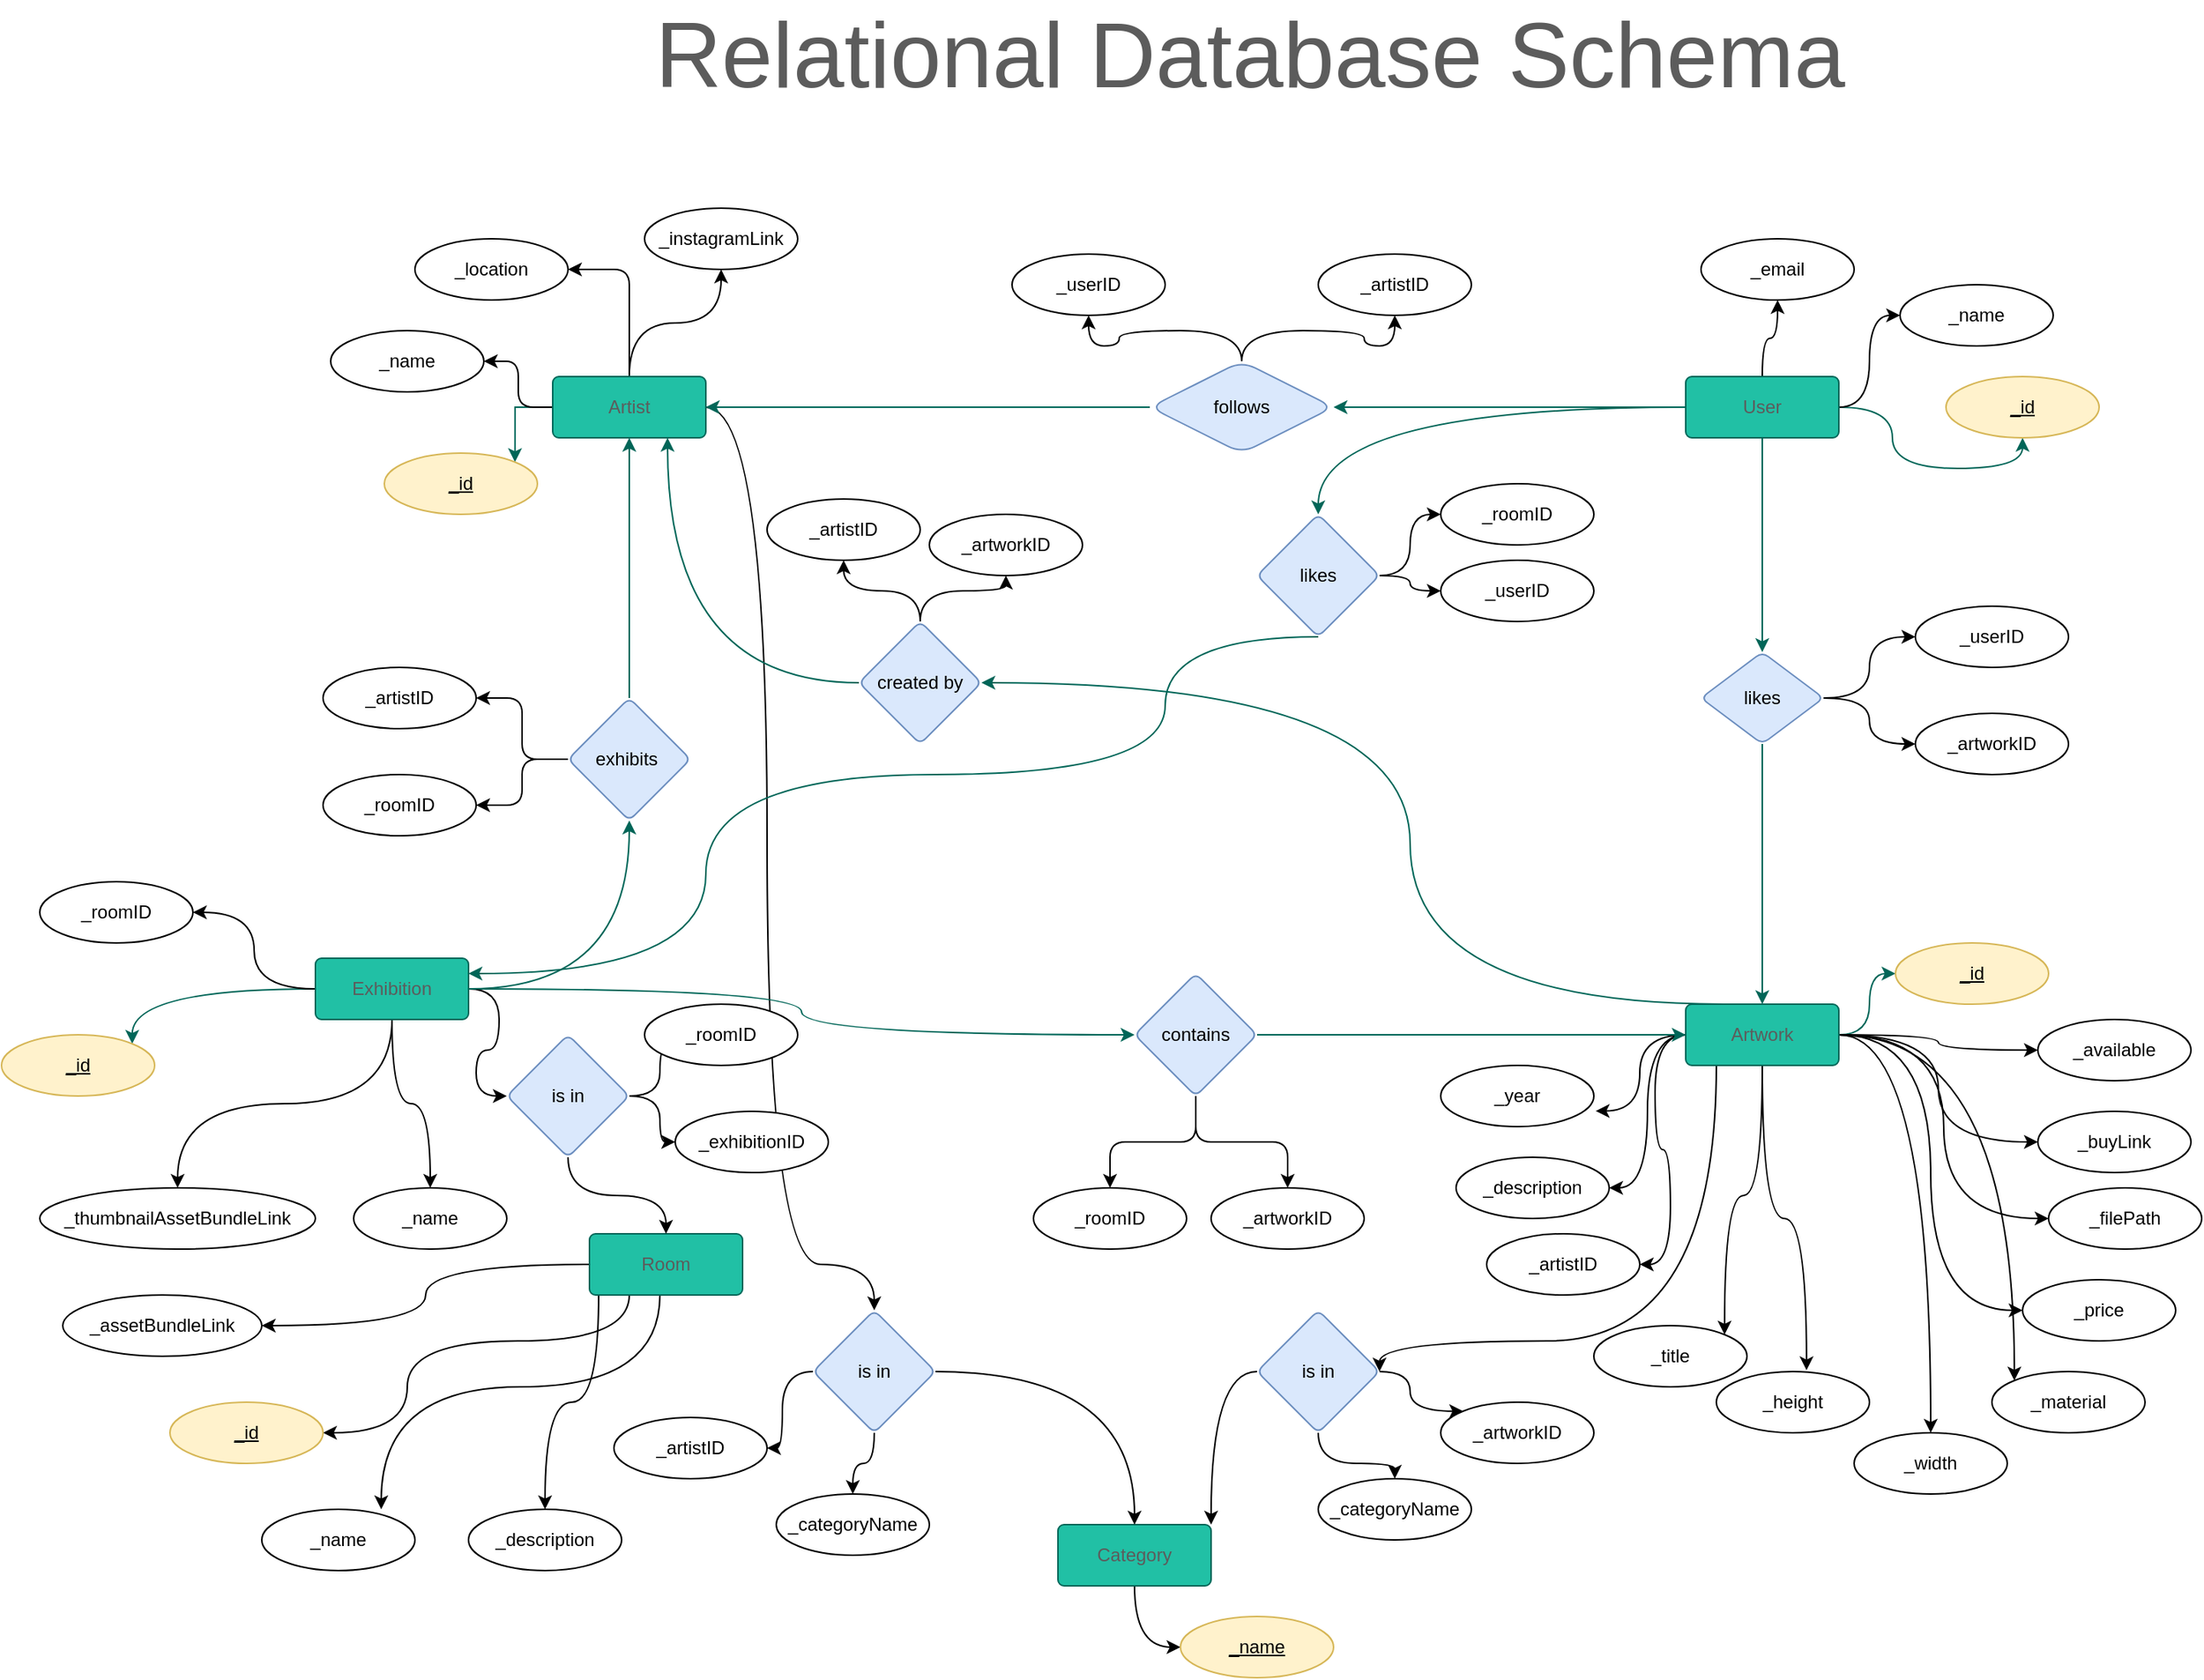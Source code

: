 <mxfile>
    <diagram id="xxzRLb5mg9t_sV7OU6Mw" name="Page-1">
        <mxGraphModel dx="2297" dy="1419" grid="1" gridSize="10" guides="1" tooltips="1" connect="1" arrows="1" fold="1" page="1" pageScale="1" pageWidth="827" pageHeight="1169" math="0" shadow="0">
            <root>
                <mxCell id="0"/>
                <mxCell id="1" parent="0"/>
                <mxCell id="10" style="edgeStyle=orthogonalEdgeStyle;rounded=0;orthogonalLoop=1;jettySize=auto;html=1;entryX=1;entryY=0;entryDx=0;entryDy=0;strokeColor=#006658;fontColor=#5C5C5C;" parent="1" source="2" target="6" edge="1">
                    <mxGeometry relative="1" as="geometry"/>
                </mxCell>
                <mxCell id="25" value="" style="edgeStyle=orthogonalEdgeStyle;curved=1;orthogonalLoop=1;jettySize=auto;html=1;strokeColor=#006658;fontColor=#5C5C5C;" parent="1" source="24" target="2" edge="1">
                    <mxGeometry relative="1" as="geometry"/>
                </mxCell>
                <mxCell id="52" style="edgeStyle=orthogonalEdgeStyle;rounded=1;orthogonalLoop=1;jettySize=auto;html=1;entryX=1;entryY=0.5;entryDx=0;entryDy=0;" parent="1" source="2" target="39" edge="1">
                    <mxGeometry relative="1" as="geometry"/>
                </mxCell>
                <mxCell id="53" style="edgeStyle=orthogonalEdgeStyle;rounded=1;orthogonalLoop=1;jettySize=auto;html=1;" parent="1" source="2" target="38" edge="1">
                    <mxGeometry relative="1" as="geometry"/>
                </mxCell>
                <mxCell id="102" style="edgeStyle=orthogonalEdgeStyle;curved=1;orthogonalLoop=1;jettySize=auto;html=1;entryX=0.5;entryY=1;entryDx=0;entryDy=0;" parent="1" source="2" target="101" edge="1">
                    <mxGeometry relative="1" as="geometry"/>
                </mxCell>
                <mxCell id="118" style="edgeStyle=orthogonalEdgeStyle;curved=1;orthogonalLoop=1;jettySize=auto;html=1;entryX=0.5;entryY=0;entryDx=0;entryDy=0;" parent="1" source="2" target="113" edge="1">
                    <mxGeometry relative="1" as="geometry">
                        <Array as="points">
                            <mxPoint x="530" y="320"/>
                            <mxPoint x="530" y="880"/>
                            <mxPoint x="600" y="880"/>
                        </Array>
                    </mxGeometry>
                </mxCell>
                <mxCell id="2" value="Artist" style="rounded=1;arcSize=10;whiteSpace=wrap;html=1;align=center;fillColor=#21C0A5;strokeColor=#006658;fontColor=#5C5C5C;" parent="1" vertex="1">
                    <mxGeometry x="390" y="300" width="100" height="40" as="geometry"/>
                </mxCell>
                <mxCell id="13" style="edgeStyle=orthogonalEdgeStyle;orthogonalLoop=1;jettySize=auto;html=1;entryX=0;entryY=0.5;entryDx=0;entryDy=0;strokeColor=#006658;fontColor=#5C5C5C;curved=1;" parent="1" source="3" target="8" edge="1">
                    <mxGeometry relative="1" as="geometry"/>
                </mxCell>
                <mxCell id="71" style="edgeStyle=orthogonalEdgeStyle;orthogonalLoop=1;jettySize=auto;html=1;entryX=1.012;entryY=0.744;entryDx=0;entryDy=0;entryPerimeter=0;curved=1;" parent="1" source="3" target="62" edge="1">
                    <mxGeometry relative="1" as="geometry"/>
                </mxCell>
                <mxCell id="72" style="edgeStyle=orthogonalEdgeStyle;orthogonalLoop=1;jettySize=auto;html=1;entryX=1;entryY=0.5;entryDx=0;entryDy=0;curved=1;" parent="1" source="3" target="61" edge="1">
                    <mxGeometry relative="1" as="geometry"/>
                </mxCell>
                <mxCell id="73" style="edgeStyle=orthogonalEdgeStyle;orthogonalLoop=1;jettySize=auto;html=1;entryX=1;entryY=0.5;entryDx=0;entryDy=0;curved=1;" parent="1" source="3" target="43" edge="1">
                    <mxGeometry relative="1" as="geometry"/>
                </mxCell>
                <mxCell id="74" style="edgeStyle=orthogonalEdgeStyle;orthogonalLoop=1;jettySize=auto;html=1;entryX=1;entryY=0;entryDx=0;entryDy=0;curved=1;" parent="1" source="3" target="42" edge="1">
                    <mxGeometry relative="1" as="geometry"/>
                </mxCell>
                <mxCell id="75" style="edgeStyle=orthogonalEdgeStyle;orthogonalLoop=1;jettySize=auto;html=1;entryX=0.589;entryY=-0.021;entryDx=0;entryDy=0;entryPerimeter=0;curved=1;" parent="1" source="3" target="67" edge="1">
                    <mxGeometry relative="1" as="geometry"/>
                </mxCell>
                <mxCell id="76" style="edgeStyle=orthogonalEdgeStyle;orthogonalLoop=1;jettySize=auto;html=1;entryX=0.5;entryY=0;entryDx=0;entryDy=0;curved=1;" parent="1" source="3" target="69" edge="1">
                    <mxGeometry relative="1" as="geometry"/>
                </mxCell>
                <mxCell id="77" style="edgeStyle=orthogonalEdgeStyle;orthogonalLoop=1;jettySize=auto;html=1;entryX=0;entryY=0;entryDx=0;entryDy=0;curved=1;" parent="1" source="3" target="70" edge="1">
                    <mxGeometry relative="1" as="geometry">
                        <mxPoint x="1250" y="850" as="targetPoint"/>
                    </mxGeometry>
                </mxCell>
                <mxCell id="78" style="edgeStyle=orthogonalEdgeStyle;orthogonalLoop=1;jettySize=auto;html=1;entryX=0;entryY=0.5;entryDx=0;entryDy=0;curved=1;" parent="1" source="3" target="68" edge="1">
                    <mxGeometry relative="1" as="geometry"/>
                </mxCell>
                <mxCell id="79" style="edgeStyle=orthogonalEdgeStyle;orthogonalLoop=1;jettySize=auto;html=1;entryX=0;entryY=0.5;entryDx=0;entryDy=0;curved=1;" parent="1" source="3" target="63" edge="1">
                    <mxGeometry relative="1" as="geometry"/>
                </mxCell>
                <mxCell id="80" style="edgeStyle=orthogonalEdgeStyle;orthogonalLoop=1;jettySize=auto;html=1;entryX=0;entryY=0.5;entryDx=0;entryDy=0;curved=1;" parent="1" source="3" target="65" edge="1">
                    <mxGeometry relative="1" as="geometry"/>
                </mxCell>
                <mxCell id="81" style="edgeStyle=orthogonalEdgeStyle;orthogonalLoop=1;jettySize=auto;html=1;entryX=0;entryY=0.5;entryDx=0;entryDy=0;curved=1;" parent="1" source="3" target="66" edge="1">
                    <mxGeometry relative="1" as="geometry"/>
                </mxCell>
                <mxCell id="107" style="edgeStyle=orthogonalEdgeStyle;curved=1;orthogonalLoop=1;jettySize=auto;html=1;entryX=1;entryY=0.5;entryDx=0;entryDy=0;" parent="1" source="3" target="106" edge="1">
                    <mxGeometry relative="1" as="geometry">
                        <Array as="points">
                            <mxPoint x="1150" y="930"/>
                        </Array>
                    </mxGeometry>
                </mxCell>
                <mxCell id="3" value="Artwork" style="rounded=1;arcSize=10;whiteSpace=wrap;html=1;align=center;fillColor=#21C0A5;strokeColor=#006658;fontColor=#5C5C5C;" parent="1" vertex="1">
                    <mxGeometry x="1130" y="710" width="100" height="40" as="geometry"/>
                </mxCell>
                <mxCell id="11" style="edgeStyle=orthogonalEdgeStyle;orthogonalLoop=1;jettySize=auto;html=1;entryX=1;entryY=0;entryDx=0;entryDy=0;strokeColor=#006658;fontColor=#5C5C5C;curved=1;" parent="1" source="4" target="7" edge="1">
                    <mxGeometry relative="1" as="geometry"/>
                </mxCell>
                <mxCell id="28" value="" style="edgeStyle=orthogonalEdgeStyle;curved=1;orthogonalLoop=1;jettySize=auto;html=1;strokeColor=#006658;fontColor=#5C5C5C;" parent="1" source="4" target="27" edge="1">
                    <mxGeometry relative="1" as="geometry"/>
                </mxCell>
                <mxCell id="54" style="edgeStyle=orthogonalEdgeStyle;orthogonalLoop=1;jettySize=auto;html=1;curved=1;" parent="1" source="4" target="50" edge="1">
                    <mxGeometry relative="1" as="geometry"/>
                </mxCell>
                <mxCell id="55" style="edgeStyle=orthogonalEdgeStyle;orthogonalLoop=1;jettySize=auto;html=1;entryX=0.5;entryY=0;entryDx=0;entryDy=0;curved=1;" parent="1" source="4" target="49" edge="1">
                    <mxGeometry relative="1" as="geometry"/>
                </mxCell>
                <mxCell id="56" style="edgeStyle=orthogonalEdgeStyle;orthogonalLoop=1;jettySize=auto;html=1;entryX=1;entryY=0.5;entryDx=0;entryDy=0;curved=1;" parent="1" source="4" target="51" edge="1">
                    <mxGeometry relative="1" as="geometry"/>
                </mxCell>
                <mxCell id="130" style="edgeStyle=orthogonalEdgeStyle;curved=1;orthogonalLoop=1;jettySize=auto;html=1;entryX=0;entryY=0.5;entryDx=0;entryDy=0;" edge="1" parent="1" source="4" target="129">
                    <mxGeometry relative="1" as="geometry"/>
                </mxCell>
                <mxCell id="4" value="Exhibition" style="rounded=1;arcSize=10;whiteSpace=wrap;html=1;align=center;fillColor=#21C0A5;strokeColor=#006658;fontColor=#5C5C5C;" parent="1" vertex="1">
                    <mxGeometry x="235" y="680" width="100" height="40" as="geometry"/>
                </mxCell>
                <mxCell id="14" style="edgeStyle=orthogonalEdgeStyle;orthogonalLoop=1;jettySize=auto;html=1;entryX=0.5;entryY=1;entryDx=0;entryDy=0;strokeColor=#006658;fontColor=#5C5C5C;curved=1;" parent="1" source="5" target="9" edge="1">
                    <mxGeometry relative="1" as="geometry"/>
                </mxCell>
                <mxCell id="16" style="edgeStyle=orthogonalEdgeStyle;rounded=0;orthogonalLoop=1;jettySize=auto;html=1;entryX=1;entryY=0.5;entryDx=0;entryDy=0;strokeColor=#006658;fontColor=#5C5C5C;" parent="1" source="5" target="15" edge="1">
                    <mxGeometry relative="1" as="geometry"/>
                </mxCell>
                <mxCell id="19" value="" style="edgeStyle=orthogonalEdgeStyle;rounded=0;orthogonalLoop=1;jettySize=auto;html=1;strokeColor=#006658;fontColor=#5C5C5C;" parent="1" source="5" target="18" edge="1">
                    <mxGeometry relative="1" as="geometry"/>
                </mxCell>
                <mxCell id="32" value="" style="edgeStyle=orthogonalEdgeStyle;curved=1;orthogonalLoop=1;jettySize=auto;html=1;strokeColor=#006658;fontColor=#5C5C5C;" parent="1" source="5" target="31" edge="1">
                    <mxGeometry relative="1" as="geometry"/>
                </mxCell>
                <mxCell id="99" style="edgeStyle=orthogonalEdgeStyle;curved=1;orthogonalLoop=1;jettySize=auto;html=1;entryX=0.5;entryY=1;entryDx=0;entryDy=0;" parent="1" source="5" target="97" edge="1">
                    <mxGeometry relative="1" as="geometry"/>
                </mxCell>
                <mxCell id="100" style="edgeStyle=orthogonalEdgeStyle;curved=1;orthogonalLoop=1;jettySize=auto;html=1;entryX=0;entryY=0.5;entryDx=0;entryDy=0;" parent="1" source="5" target="98" edge="1">
                    <mxGeometry relative="1" as="geometry"/>
                </mxCell>
                <mxCell id="5" value="User" style="rounded=1;arcSize=10;whiteSpace=wrap;html=1;align=center;fillColor=#21C0A5;strokeColor=#006658;fontColor=#5C5C5C;" parent="1" vertex="1">
                    <mxGeometry x="1130" y="300" width="100" height="40" as="geometry"/>
                </mxCell>
                <mxCell id="6" value="_id" style="ellipse;whiteSpace=wrap;html=1;align=center;fontStyle=4;fillColor=#fff2cc;strokeColor=#d6b656;" parent="1" vertex="1">
                    <mxGeometry x="280" y="350" width="100" height="40" as="geometry"/>
                </mxCell>
                <mxCell id="7" value="_id" style="ellipse;whiteSpace=wrap;html=1;align=center;fontStyle=4;fillColor=#fff2cc;strokeColor=#d6b656;" parent="1" vertex="1">
                    <mxGeometry x="30" y="730" width="100" height="40" as="geometry"/>
                </mxCell>
                <mxCell id="8" value="_id" style="ellipse;whiteSpace=wrap;html=1;align=center;fontStyle=4;fillColor=#fff2cc;strokeColor=#d6b656;" parent="1" vertex="1">
                    <mxGeometry x="1267" y="670" width="100" height="40" as="geometry"/>
                </mxCell>
                <mxCell id="9" value="_id" style="ellipse;whiteSpace=wrap;html=1;align=center;fontStyle=4;fillColor=#fff2cc;strokeColor=#d6b656;" parent="1" vertex="1">
                    <mxGeometry x="1300" y="300" width="100" height="40" as="geometry"/>
                </mxCell>
                <mxCell id="17" style="edgeStyle=orthogonalEdgeStyle;rounded=0;orthogonalLoop=1;jettySize=auto;html=1;entryX=1;entryY=0.5;entryDx=0;entryDy=0;strokeColor=#006658;fontColor=#5C5C5C;" parent="1" source="15" target="2" edge="1">
                    <mxGeometry relative="1" as="geometry"/>
                </mxCell>
                <mxCell id="86" style="edgeStyle=orthogonalEdgeStyle;curved=1;orthogonalLoop=1;jettySize=auto;html=1;entryX=0.5;entryY=1;entryDx=0;entryDy=0;" parent="1" source="15" target="84" edge="1">
                    <mxGeometry relative="1" as="geometry"/>
                </mxCell>
                <mxCell id="87" style="edgeStyle=orthogonalEdgeStyle;curved=1;orthogonalLoop=1;jettySize=auto;html=1;entryX=0.5;entryY=1;entryDx=0;entryDy=0;" parent="1" source="15" target="85" edge="1">
                    <mxGeometry relative="1" as="geometry"/>
                </mxCell>
                <mxCell id="15" value="follows" style="shape=rhombus;perimeter=rhombusPerimeter;whiteSpace=wrap;html=1;align=center;rounded=1;fillColor=#dae8fc;strokeColor=#6c8ebf;" parent="1" vertex="1">
                    <mxGeometry x="780" y="290" width="120" height="60" as="geometry"/>
                </mxCell>
                <mxCell id="20" style="edgeStyle=orthogonalEdgeStyle;rounded=0;orthogonalLoop=1;jettySize=auto;html=1;entryX=0.5;entryY=0;entryDx=0;entryDy=0;strokeColor=#006658;fontColor=#5C5C5C;" parent="1" source="18" target="3" edge="1">
                    <mxGeometry relative="1" as="geometry"/>
                </mxCell>
                <mxCell id="82" style="edgeStyle=orthogonalEdgeStyle;curved=1;orthogonalLoop=1;jettySize=auto;html=1;entryX=0;entryY=0.5;entryDx=0;entryDy=0;" parent="1" source="18" target="45" edge="1">
                    <mxGeometry relative="1" as="geometry"/>
                </mxCell>
                <mxCell id="83" style="edgeStyle=orthogonalEdgeStyle;curved=1;orthogonalLoop=1;jettySize=auto;html=1;entryX=0;entryY=0.5;entryDx=0;entryDy=0;" parent="1" source="18" target="44" edge="1">
                    <mxGeometry relative="1" as="geometry"/>
                </mxCell>
                <mxCell id="18" value="likes" style="rhombus;whiteSpace=wrap;html=1;rounded=1;arcSize=10;fillColor=#dae8fc;strokeColor=#6c8ebf;" parent="1" vertex="1">
                    <mxGeometry x="1140" y="480" width="80" height="60" as="geometry"/>
                </mxCell>
                <mxCell id="23" style="edgeStyle=orthogonalEdgeStyle;orthogonalLoop=1;jettySize=auto;html=1;exitX=0.25;exitY=0;exitDx=0;exitDy=0;strokeColor=#006658;fontColor=#5C5C5C;curved=1;" parent="1" source="3" target="21" edge="1">
                    <mxGeometry relative="1" as="geometry">
                        <Array as="points">
                            <mxPoint x="950" y="710"/>
                            <mxPoint x="950" y="500"/>
                        </Array>
                    </mxGeometry>
                </mxCell>
                <mxCell id="34" style="edgeStyle=orthogonalEdgeStyle;curved=1;sketch=0;orthogonalLoop=1;jettySize=auto;html=1;entryX=0.75;entryY=1;entryDx=0;entryDy=0;shadow=0;strokeColor=#006658;fontColor=#5C5C5C;" parent="1" source="21" target="2" edge="1">
                    <mxGeometry relative="1" as="geometry"/>
                </mxCell>
                <mxCell id="94" style="edgeStyle=orthogonalEdgeStyle;curved=1;orthogonalLoop=1;jettySize=auto;html=1;entryX=0.5;entryY=1;entryDx=0;entryDy=0;" parent="1" source="21" target="92" edge="1">
                    <mxGeometry relative="1" as="geometry"/>
                </mxCell>
                <mxCell id="95" style="edgeStyle=orthogonalEdgeStyle;curved=1;orthogonalLoop=1;jettySize=auto;html=1;entryX=0.5;entryY=1;entryDx=0;entryDy=0;" parent="1" source="21" target="93" edge="1">
                    <mxGeometry relative="1" as="geometry"/>
                </mxCell>
                <mxCell id="21" value="created by" style="rhombus;whiteSpace=wrap;html=1;rounded=1;arcSize=10;fillColor=#dae8fc;strokeColor=#6c8ebf;" parent="1" vertex="1">
                    <mxGeometry x="590" y="460" width="80" height="80" as="geometry"/>
                </mxCell>
                <mxCell id="26" style="edgeStyle=orthogonalEdgeStyle;curved=1;orthogonalLoop=1;jettySize=auto;html=1;strokeColor=#006658;fontColor=#5C5C5C;entryX=0.5;entryY=1;entryDx=0;entryDy=0;" parent="1" source="4" target="24" edge="1">
                    <mxGeometry relative="1" as="geometry">
                        <mxPoint x="440" y="580" as="targetPoint"/>
                    </mxGeometry>
                </mxCell>
                <mxCell id="47" style="edgeStyle=orthogonalEdgeStyle;rounded=1;orthogonalLoop=1;jettySize=auto;html=1;entryX=1;entryY=0.5;entryDx=0;entryDy=0;" parent="1" source="24" target="40" edge="1">
                    <mxGeometry relative="1" as="geometry"/>
                </mxCell>
                <mxCell id="48" style="edgeStyle=orthogonalEdgeStyle;rounded=1;orthogonalLoop=1;jettySize=auto;html=1;entryX=1;entryY=0.5;entryDx=0;entryDy=0;" parent="1" source="24" target="41" edge="1">
                    <mxGeometry relative="1" as="geometry"/>
                </mxCell>
                <mxCell id="24" value="exhibits&amp;nbsp;" style="rhombus;whiteSpace=wrap;html=1;rounded=1;arcSize=10;fillColor=#dae8fc;strokeColor=#6c8ebf;" parent="1" vertex="1">
                    <mxGeometry x="400" y="510" width="80" height="80" as="geometry"/>
                </mxCell>
                <mxCell id="29" style="edgeStyle=orthogonalEdgeStyle;curved=1;orthogonalLoop=1;jettySize=auto;html=1;entryX=0;entryY=0.5;entryDx=0;entryDy=0;strokeColor=#006658;fontColor=#5C5C5C;" parent="1" source="27" target="3" edge="1">
                    <mxGeometry relative="1" as="geometry"/>
                </mxCell>
                <mxCell id="59" style="edgeStyle=orthogonalEdgeStyle;rounded=1;orthogonalLoop=1;jettySize=auto;html=1;entryX=0.5;entryY=0;entryDx=0;entryDy=0;" parent="1" source="27" target="57" edge="1">
                    <mxGeometry relative="1" as="geometry"/>
                </mxCell>
                <mxCell id="60" style="edgeStyle=orthogonalEdgeStyle;rounded=1;orthogonalLoop=1;jettySize=auto;html=1;entryX=0.5;entryY=0;entryDx=0;entryDy=0;" parent="1" source="27" target="58" edge="1">
                    <mxGeometry relative="1" as="geometry"/>
                </mxCell>
                <mxCell id="27" value="contains" style="rhombus;whiteSpace=wrap;html=1;rounded=1;arcSize=10;fillColor=#dae8fc;strokeColor=#6c8ebf;" parent="1" vertex="1">
                    <mxGeometry x="770" y="690" width="80" height="80" as="geometry"/>
                </mxCell>
                <mxCell id="35" style="edgeStyle=orthogonalEdgeStyle;curved=1;sketch=0;orthogonalLoop=1;jettySize=auto;html=1;entryX=1;entryY=0.25;entryDx=0;entryDy=0;shadow=0;strokeColor=#006658;fontColor=#5C5C5C;" parent="1" source="31" target="4" edge="1">
                    <mxGeometry relative="1" as="geometry">
                        <Array as="points">
                            <mxPoint x="790" y="470"/>
                            <mxPoint x="790" y="560"/>
                            <mxPoint x="490" y="560"/>
                        </Array>
                    </mxGeometry>
                </mxCell>
                <mxCell id="90" style="edgeStyle=orthogonalEdgeStyle;curved=1;orthogonalLoop=1;jettySize=auto;html=1;entryX=0;entryY=0.5;entryDx=0;entryDy=0;" parent="1" source="31" target="88" edge="1">
                    <mxGeometry relative="1" as="geometry"/>
                </mxCell>
                <mxCell id="91" style="edgeStyle=orthogonalEdgeStyle;curved=1;orthogonalLoop=1;jettySize=auto;html=1;entryX=0;entryY=0.5;entryDx=0;entryDy=0;" parent="1" source="31" target="89" edge="1">
                    <mxGeometry relative="1" as="geometry"/>
                </mxCell>
                <mxCell id="31" value="likes" style="rhombus;whiteSpace=wrap;html=1;rounded=1;arcSize=10;fillColor=#dae8fc;strokeColor=#6c8ebf;" parent="1" vertex="1">
                    <mxGeometry x="850" y="390" width="80" height="80" as="geometry"/>
                </mxCell>
                <mxCell id="36" value="&lt;font style=&quot;font-size: 60px&quot;&gt;Relational Database Schema&lt;/font&gt;" style="text;html=1;resizable=0;autosize=1;align=center;verticalAlign=middle;points=[];fillColor=none;strokeColor=none;rounded=0;fontColor=#5C5C5C;" parent="1" vertex="1">
                    <mxGeometry x="450" y="70" width="790" height="40" as="geometry"/>
                </mxCell>
                <mxCell id="38" value="_name" style="ellipse;whiteSpace=wrap;html=1;align=center;" parent="1" vertex="1">
                    <mxGeometry x="245" y="270" width="100" height="40" as="geometry"/>
                </mxCell>
                <mxCell id="39" value="_location" style="ellipse;whiteSpace=wrap;html=1;align=center;" parent="1" vertex="1">
                    <mxGeometry x="300" y="210" width="100" height="40" as="geometry"/>
                </mxCell>
                <mxCell id="40" value="_artistID" style="ellipse;whiteSpace=wrap;html=1;align=center;" parent="1" vertex="1">
                    <mxGeometry x="240" y="490" width="100" height="40" as="geometry"/>
                </mxCell>
                <mxCell id="41" value="_roomID" style="ellipse;whiteSpace=wrap;html=1;align=center;" parent="1" vertex="1">
                    <mxGeometry x="240" y="560" width="100" height="40" as="geometry"/>
                </mxCell>
                <mxCell id="42" value="_title" style="ellipse;whiteSpace=wrap;html=1;align=center;" parent="1" vertex="1">
                    <mxGeometry x="1070" y="920" width="100" height="40" as="geometry"/>
                </mxCell>
                <mxCell id="43" value="_artistID" style="ellipse;whiteSpace=wrap;html=1;align=center;" parent="1" vertex="1">
                    <mxGeometry x="1000" y="860" width="100" height="40" as="geometry"/>
                </mxCell>
                <mxCell id="44" value="_artworkID" style="ellipse;whiteSpace=wrap;html=1;align=center;" parent="1" vertex="1">
                    <mxGeometry x="1280" y="520" width="100" height="40" as="geometry"/>
                </mxCell>
                <mxCell id="45" value="_userID" style="ellipse;whiteSpace=wrap;html=1;align=center;" parent="1" vertex="1">
                    <mxGeometry x="1280" y="450" width="100" height="40" as="geometry"/>
                </mxCell>
                <mxCell id="49" value="_name" style="ellipse;whiteSpace=wrap;html=1;align=center;" parent="1" vertex="1">
                    <mxGeometry x="260" y="830" width="100" height="40" as="geometry"/>
                </mxCell>
                <mxCell id="50" value="_thumbnailAssetBundleLink" style="ellipse;whiteSpace=wrap;html=1;align=center;" parent="1" vertex="1">
                    <mxGeometry x="55" y="830" width="180" height="40" as="geometry"/>
                </mxCell>
                <mxCell id="51" value="_roomID" style="ellipse;whiteSpace=wrap;html=1;align=center;" parent="1" vertex="1">
                    <mxGeometry x="55" y="630" width="100" height="40" as="geometry"/>
                </mxCell>
                <mxCell id="57" value="_artworkID" style="ellipse;whiteSpace=wrap;html=1;align=center;" parent="1" vertex="1">
                    <mxGeometry x="820" y="830" width="100" height="40" as="geometry"/>
                </mxCell>
                <mxCell id="58" value="_roomID" style="ellipse;whiteSpace=wrap;html=1;align=center;" parent="1" vertex="1">
                    <mxGeometry x="704" y="830" width="100" height="40" as="geometry"/>
                </mxCell>
                <mxCell id="61" value="_description" style="ellipse;whiteSpace=wrap;html=1;align=center;" parent="1" vertex="1">
                    <mxGeometry x="980" y="810" width="100" height="40" as="geometry"/>
                </mxCell>
                <mxCell id="62" value="_year" style="ellipse;whiteSpace=wrap;html=1;align=center;" parent="1" vertex="1">
                    <mxGeometry x="970" y="750" width="100" height="40" as="geometry"/>
                </mxCell>
                <mxCell id="63" value="_filePath" style="ellipse;whiteSpace=wrap;html=1;align=center;" parent="1" vertex="1">
                    <mxGeometry x="1367" y="830" width="100" height="40" as="geometry"/>
                </mxCell>
                <mxCell id="65" value="_buyLink" style="ellipse;whiteSpace=wrap;html=1;align=center;" parent="1" vertex="1">
                    <mxGeometry x="1360" y="780" width="100" height="40" as="geometry"/>
                </mxCell>
                <mxCell id="66" value="_available" style="ellipse;whiteSpace=wrap;html=1;align=center;" parent="1" vertex="1">
                    <mxGeometry x="1360" y="720" width="100" height="40" as="geometry"/>
                </mxCell>
                <mxCell id="67" value="_height" style="ellipse;whiteSpace=wrap;html=1;align=center;" parent="1" vertex="1">
                    <mxGeometry x="1150" y="950" width="100" height="40" as="geometry"/>
                </mxCell>
                <mxCell id="68" value="_price" style="ellipse;whiteSpace=wrap;html=1;align=center;" parent="1" vertex="1">
                    <mxGeometry x="1350" y="890" width="100" height="40" as="geometry"/>
                </mxCell>
                <mxCell id="69" value="_width" style="ellipse;whiteSpace=wrap;html=1;align=center;" parent="1" vertex="1">
                    <mxGeometry x="1240" y="990" width="100" height="40" as="geometry"/>
                </mxCell>
                <mxCell id="70" value="_material" style="ellipse;whiteSpace=wrap;html=1;align=center;" parent="1" vertex="1">
                    <mxGeometry x="1330" y="950" width="100" height="40" as="geometry"/>
                </mxCell>
                <mxCell id="84" value="_artistID" style="ellipse;whiteSpace=wrap;html=1;align=center;" parent="1" vertex="1">
                    <mxGeometry x="890" y="220" width="100" height="40" as="geometry"/>
                </mxCell>
                <mxCell id="85" value="_userID" style="ellipse;whiteSpace=wrap;html=1;align=center;" parent="1" vertex="1">
                    <mxGeometry x="690" y="220" width="100" height="40" as="geometry"/>
                </mxCell>
                <mxCell id="88" value="_roomID" style="ellipse;whiteSpace=wrap;html=1;align=center;" parent="1" vertex="1">
                    <mxGeometry x="970" y="370" width="100" height="40" as="geometry"/>
                </mxCell>
                <mxCell id="89" value="_userID" style="ellipse;whiteSpace=wrap;html=1;align=center;" parent="1" vertex="1">
                    <mxGeometry x="970" y="420" width="100" height="40" as="geometry"/>
                </mxCell>
                <mxCell id="92" value="_artworkID" style="ellipse;whiteSpace=wrap;html=1;align=center;" parent="1" vertex="1">
                    <mxGeometry x="636" y="390" width="100" height="40" as="geometry"/>
                </mxCell>
                <mxCell id="93" value="_artistID" style="ellipse;whiteSpace=wrap;html=1;align=center;" parent="1" vertex="1">
                    <mxGeometry x="530" y="380" width="100" height="40" as="geometry"/>
                </mxCell>
                <mxCell id="97" value="_email" style="ellipse;whiteSpace=wrap;html=1;align=center;" parent="1" vertex="1">
                    <mxGeometry x="1140" y="210" width="100" height="40" as="geometry"/>
                </mxCell>
                <mxCell id="98" value="_name" style="ellipse;whiteSpace=wrap;html=1;align=center;" parent="1" vertex="1">
                    <mxGeometry x="1270" y="240" width="100" height="40" as="geometry"/>
                </mxCell>
                <mxCell id="101" value="_instagramLink" style="ellipse;whiteSpace=wrap;html=1;align=center;" parent="1" vertex="1">
                    <mxGeometry x="450" y="190" width="100" height="40" as="geometry"/>
                </mxCell>
                <mxCell id="105" style="edgeStyle=orthogonalEdgeStyle;curved=1;orthogonalLoop=1;jettySize=auto;html=1;entryX=0;entryY=0.5;entryDx=0;entryDy=0;" parent="1" source="103" target="104" edge="1">
                    <mxGeometry relative="1" as="geometry"/>
                </mxCell>
                <mxCell id="103" value="Category" style="rounded=1;arcSize=10;whiteSpace=wrap;html=1;align=center;fillColor=#21C0A5;strokeColor=#006658;fontColor=#5C5C5C;" parent="1" vertex="1">
                    <mxGeometry x="720" y="1050" width="100" height="40" as="geometry"/>
                </mxCell>
                <mxCell id="104" value="_name" style="ellipse;whiteSpace=wrap;html=1;align=center;fontStyle=4;fillColor=#fff2cc;strokeColor=#d6b656;" parent="1" vertex="1">
                    <mxGeometry x="800" y="1110" width="100" height="40" as="geometry"/>
                </mxCell>
                <mxCell id="108" style="edgeStyle=orthogonalEdgeStyle;curved=1;orthogonalLoop=1;jettySize=auto;html=1;entryX=1;entryY=0;entryDx=0;entryDy=0;" parent="1" source="106" target="103" edge="1">
                    <mxGeometry relative="1" as="geometry"/>
                </mxCell>
                <mxCell id="111" style="edgeStyle=orthogonalEdgeStyle;curved=1;orthogonalLoop=1;jettySize=auto;html=1;entryX=0;entryY=0;entryDx=0;entryDy=0;" parent="1" source="106" target="109" edge="1">
                    <mxGeometry relative="1" as="geometry"/>
                </mxCell>
                <mxCell id="112" style="edgeStyle=orthogonalEdgeStyle;curved=1;orthogonalLoop=1;jettySize=auto;html=1;entryX=0.5;entryY=0;entryDx=0;entryDy=0;" parent="1" source="106" target="110" edge="1">
                    <mxGeometry relative="1" as="geometry"/>
                </mxCell>
                <mxCell id="106" value="is in" style="rhombus;whiteSpace=wrap;html=1;rounded=1;arcSize=10;fillColor=#dae8fc;strokeColor=#6c8ebf;" parent="1" vertex="1">
                    <mxGeometry x="850" y="910" width="80" height="80" as="geometry"/>
                </mxCell>
                <mxCell id="109" value="_artworkID" style="ellipse;whiteSpace=wrap;html=1;align=center;" parent="1" vertex="1">
                    <mxGeometry x="970" y="970" width="100" height="40" as="geometry"/>
                </mxCell>
                <mxCell id="110" value="_categoryName" style="ellipse;whiteSpace=wrap;html=1;align=center;" parent="1" vertex="1">
                    <mxGeometry x="890" y="1020" width="100" height="40" as="geometry"/>
                </mxCell>
                <mxCell id="116" style="edgeStyle=orthogonalEdgeStyle;curved=1;orthogonalLoop=1;jettySize=auto;html=1;entryX=0.5;entryY=0;entryDx=0;entryDy=0;" parent="1" source="113" target="115" edge="1">
                    <mxGeometry relative="1" as="geometry"/>
                </mxCell>
                <mxCell id="117" style="edgeStyle=orthogonalEdgeStyle;curved=1;orthogonalLoop=1;jettySize=auto;html=1;entryX=1;entryY=0.5;entryDx=0;entryDy=0;" parent="1" source="113" target="114" edge="1">
                    <mxGeometry relative="1" as="geometry"/>
                </mxCell>
                <mxCell id="119" style="edgeStyle=orthogonalEdgeStyle;curved=1;orthogonalLoop=1;jettySize=auto;html=1;" parent="1" source="113" target="103" edge="1">
                    <mxGeometry relative="1" as="geometry"/>
                </mxCell>
                <mxCell id="113" value="is in" style="rhombus;whiteSpace=wrap;html=1;rounded=1;arcSize=10;fillColor=#dae8fc;strokeColor=#6c8ebf;" parent="1" vertex="1">
                    <mxGeometry x="560" y="910" width="80" height="80" as="geometry"/>
                </mxCell>
                <mxCell id="114" value="_artistID" style="ellipse;whiteSpace=wrap;html=1;align=center;" parent="1" vertex="1">
                    <mxGeometry x="430" y="980" width="100" height="40" as="geometry"/>
                </mxCell>
                <mxCell id="115" value="_categoryName" style="ellipse;whiteSpace=wrap;html=1;align=center;" parent="1" vertex="1">
                    <mxGeometry x="536" y="1030" width="100" height="40" as="geometry"/>
                </mxCell>
                <mxCell id="122" style="edgeStyle=orthogonalEdgeStyle;orthogonalLoop=1;jettySize=auto;html=1;entryX=1;entryY=0.5;entryDx=0;entryDy=0;curved=1;" edge="1" parent="1" source="120" target="121">
                    <mxGeometry relative="1" as="geometry"/>
                </mxCell>
                <mxCell id="124" style="edgeStyle=orthogonalEdgeStyle;orthogonalLoop=1;jettySize=auto;html=1;curved=1;" edge="1" parent="1" source="120" target="123">
                    <mxGeometry relative="1" as="geometry">
                        <Array as="points">
                            <mxPoint x="440" y="930"/>
                            <mxPoint x="295" y="930"/>
                        </Array>
                    </mxGeometry>
                </mxCell>
                <mxCell id="127" style="edgeStyle=orthogonalEdgeStyle;orthogonalLoop=1;jettySize=auto;html=1;entryX=0.5;entryY=0;entryDx=0;entryDy=0;curved=1;" edge="1" parent="1" source="120" target="126">
                    <mxGeometry relative="1" as="geometry">
                        <Array as="points">
                            <mxPoint x="420" y="970"/>
                            <mxPoint x="385" y="970"/>
                        </Array>
                    </mxGeometry>
                </mxCell>
                <mxCell id="128" style="edgeStyle=orthogonalEdgeStyle;orthogonalLoop=1;jettySize=auto;html=1;entryX=0.78;entryY=0;entryDx=0;entryDy=0;entryPerimeter=0;curved=1;" edge="1" parent="1" source="120" target="125">
                    <mxGeometry relative="1" as="geometry">
                        <Array as="points">
                            <mxPoint x="460" y="960"/>
                            <mxPoint x="278" y="960"/>
                        </Array>
                    </mxGeometry>
                </mxCell>
                <mxCell id="120" value="Room" style="rounded=1;arcSize=10;whiteSpace=wrap;html=1;align=center;fillColor=#21C0A5;strokeColor=#006658;fontColor=#5C5C5C;" vertex="1" parent="1">
                    <mxGeometry x="414" y="860" width="100" height="40" as="geometry"/>
                </mxCell>
                <mxCell id="121" value="_assetBundleLink" style="ellipse;whiteSpace=wrap;html=1;align=center;" vertex="1" parent="1">
                    <mxGeometry x="70" y="900" width="130" height="40" as="geometry"/>
                </mxCell>
                <mxCell id="123" value="_id" style="ellipse;whiteSpace=wrap;html=1;align=center;fontStyle=4;fillColor=#fff2cc;strokeColor=#d6b656;" vertex="1" parent="1">
                    <mxGeometry x="140" y="970" width="100" height="40" as="geometry"/>
                </mxCell>
                <mxCell id="125" value="_name" style="ellipse;whiteSpace=wrap;html=1;align=center;" vertex="1" parent="1">
                    <mxGeometry x="200" y="1040" width="100" height="40" as="geometry"/>
                </mxCell>
                <mxCell id="126" value="_description" style="ellipse;whiteSpace=wrap;html=1;align=center;" vertex="1" parent="1">
                    <mxGeometry x="335" y="1040" width="100" height="40" as="geometry"/>
                </mxCell>
                <mxCell id="131" style="edgeStyle=orthogonalEdgeStyle;curved=1;orthogonalLoop=1;jettySize=auto;html=1;entryX=0.5;entryY=0;entryDx=0;entryDy=0;" edge="1" parent="1" source="129" target="120">
                    <mxGeometry relative="1" as="geometry"/>
                </mxCell>
                <mxCell id="133" style="edgeStyle=orthogonalEdgeStyle;curved=1;orthogonalLoop=1;jettySize=auto;html=1;entryX=0.07;entryY=0.725;entryDx=0;entryDy=0;entryPerimeter=0;" edge="1" parent="1" source="129" target="132">
                    <mxGeometry relative="1" as="geometry"/>
                </mxCell>
                <mxCell id="135" style="edgeStyle=orthogonalEdgeStyle;curved=1;orthogonalLoop=1;jettySize=auto;html=1;entryX=0;entryY=0.5;entryDx=0;entryDy=0;" edge="1" parent="1" source="129" target="134">
                    <mxGeometry relative="1" as="geometry"/>
                </mxCell>
                <mxCell id="129" value="is in" style="rhombus;whiteSpace=wrap;html=1;rounded=1;arcSize=10;fillColor=#dae8fc;strokeColor=#6c8ebf;" vertex="1" parent="1">
                    <mxGeometry x="360" y="730" width="80" height="80" as="geometry"/>
                </mxCell>
                <mxCell id="132" value="_roomID" style="ellipse;whiteSpace=wrap;html=1;align=center;" vertex="1" parent="1">
                    <mxGeometry x="450" y="710" width="100" height="40" as="geometry"/>
                </mxCell>
                <mxCell id="134" value="_exhibitionID" style="ellipse;whiteSpace=wrap;html=1;align=center;" vertex="1" parent="1">
                    <mxGeometry x="470" y="780" width="100" height="40" as="geometry"/>
                </mxCell>
            </root>
        </mxGraphModel>
    </diagram>
</mxfile>
